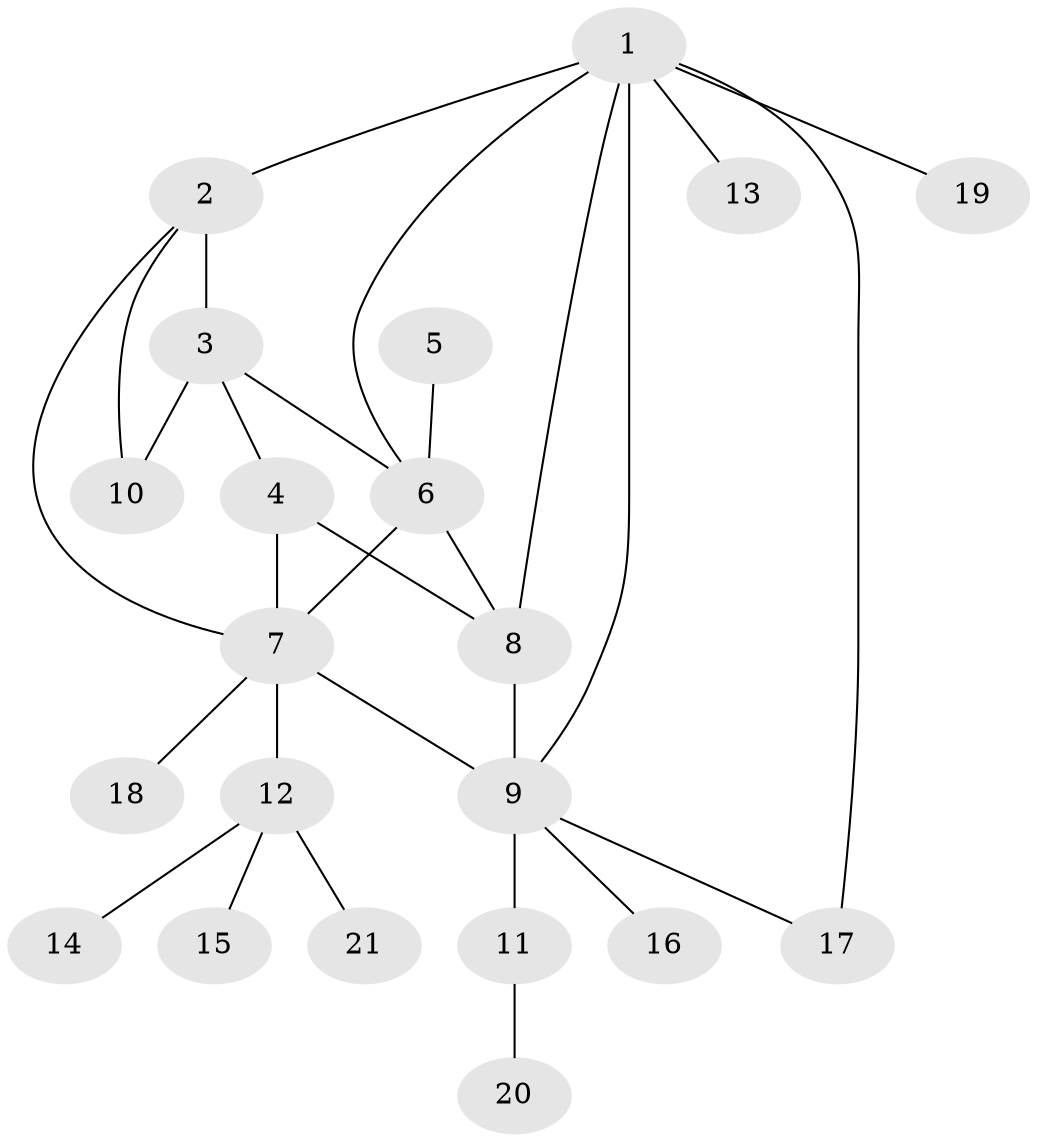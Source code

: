 // original degree distribution, {8: 0.0392156862745098, 4: 0.058823529411764705, 11: 0.0196078431372549, 3: 0.09803921568627451, 6: 0.0196078431372549, 2: 0.13725490196078433, 9: 0.0196078431372549, 1: 0.5882352941176471, 5: 0.0196078431372549}
// Generated by graph-tools (version 1.1) at 2025/52/03/04/25 22:52:16]
// undirected, 21 vertices, 29 edges
graph export_dot {
  node [color=gray90,style=filled];
  1;
  2;
  3;
  4;
  5;
  6;
  7;
  8;
  9;
  10;
  11;
  12;
  13;
  14;
  15;
  16;
  17;
  18;
  19;
  20;
  21;
  1 -- 2 [weight=1.0];
  1 -- 6 [weight=1.0];
  1 -- 8 [weight=1.0];
  1 -- 9 [weight=1.0];
  1 -- 13 [weight=1.0];
  1 -- 17 [weight=1.0];
  1 -- 19 [weight=1.0];
  2 -- 3 [weight=7.0];
  2 -- 7 [weight=1.0];
  2 -- 10 [weight=1.0];
  3 -- 4 [weight=1.0];
  3 -- 6 [weight=1.0];
  3 -- 10 [weight=1.0];
  4 -- 7 [weight=1.0];
  4 -- 8 [weight=1.0];
  5 -- 6 [weight=1.0];
  6 -- 7 [weight=1.0];
  6 -- 8 [weight=1.0];
  7 -- 9 [weight=1.0];
  7 -- 12 [weight=1.0];
  7 -- 18 [weight=1.0];
  8 -- 9 [weight=3.0];
  9 -- 11 [weight=1.0];
  9 -- 16 [weight=1.0];
  9 -- 17 [weight=1.0];
  11 -- 20 [weight=1.0];
  12 -- 14 [weight=1.0];
  12 -- 15 [weight=1.0];
  12 -- 21 [weight=1.0];
}
